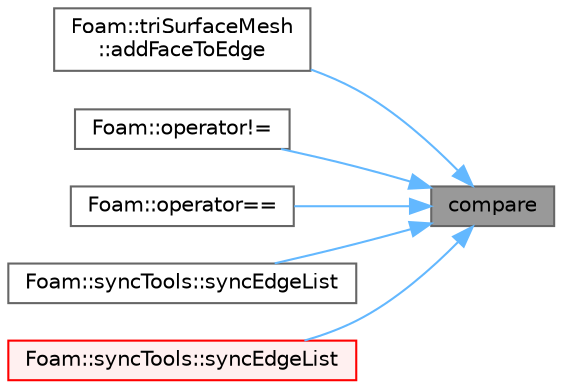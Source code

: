 digraph "compare"
{
 // LATEX_PDF_SIZE
  bgcolor="transparent";
  edge [fontname=Helvetica,fontsize=10,labelfontname=Helvetica,labelfontsize=10];
  node [fontname=Helvetica,fontsize=10,shape=box,height=0.2,width=0.4];
  rankdir="RL";
  Node1 [id="Node000001",label="compare",height=0.2,width=0.4,color="gray40", fillcolor="grey60", style="filled", fontcolor="black",tooltip=" "];
  Node1 -> Node2 [id="edge1_Node000001_Node000002",dir="back",color="steelblue1",style="solid",tooltip=" "];
  Node2 [id="Node000002",label="Foam::triSurfaceMesh\l::addFaceToEdge",height=0.2,width=0.4,color="grey40", fillcolor="white", style="filled",URL="$classFoam_1_1triSurfaceMesh.html#aef101ba951c53627d605394da5ff0183",tooltip=" "];
  Node1 -> Node3 [id="edge2_Node000001_Node000003",dir="back",color="steelblue1",style="solid",tooltip=" "];
  Node3 [id="Node000003",label="Foam::operator!=",height=0.2,width=0.4,color="grey40", fillcolor="white", style="filled",URL="$namespaceFoam.html#a958e42991a499a43adcd6c28606c08db",tooltip=" "];
  Node1 -> Node4 [id="edge3_Node000001_Node000004",dir="back",color="steelblue1",style="solid",tooltip=" "];
  Node4 [id="Node000004",label="Foam::operator==",height=0.2,width=0.4,color="grey40", fillcolor="white", style="filled",URL="$namespaceFoam.html#a0fe8612ce5191d6ae18e9437f4c4cb41",tooltip=" "];
  Node1 -> Node5 [id="edge4_Node000001_Node000005",dir="back",color="steelblue1",style="solid",tooltip=" "];
  Node5 [id="Node000005",label="Foam::syncTools::syncEdgeList",height=0.2,width=0.4,color="grey40", fillcolor="white", style="filled",URL="$classFoam_1_1syncTools.html#a2747c0a5fa9d318dd626c70ebb1562fa",tooltip=" "];
  Node1 -> Node6 [id="edge5_Node000001_Node000006",dir="back",color="steelblue1",style="solid",tooltip=" "];
  Node6 [id="Node000006",label="Foam::syncTools::syncEdgeList",height=0.2,width=0.4,color="red", fillcolor="#FFF0F0", style="filled",URL="$classFoam_1_1syncTools.html#af9a38e7e948154f3a2e5d5b5f8afd267",tooltip=" "];
}

